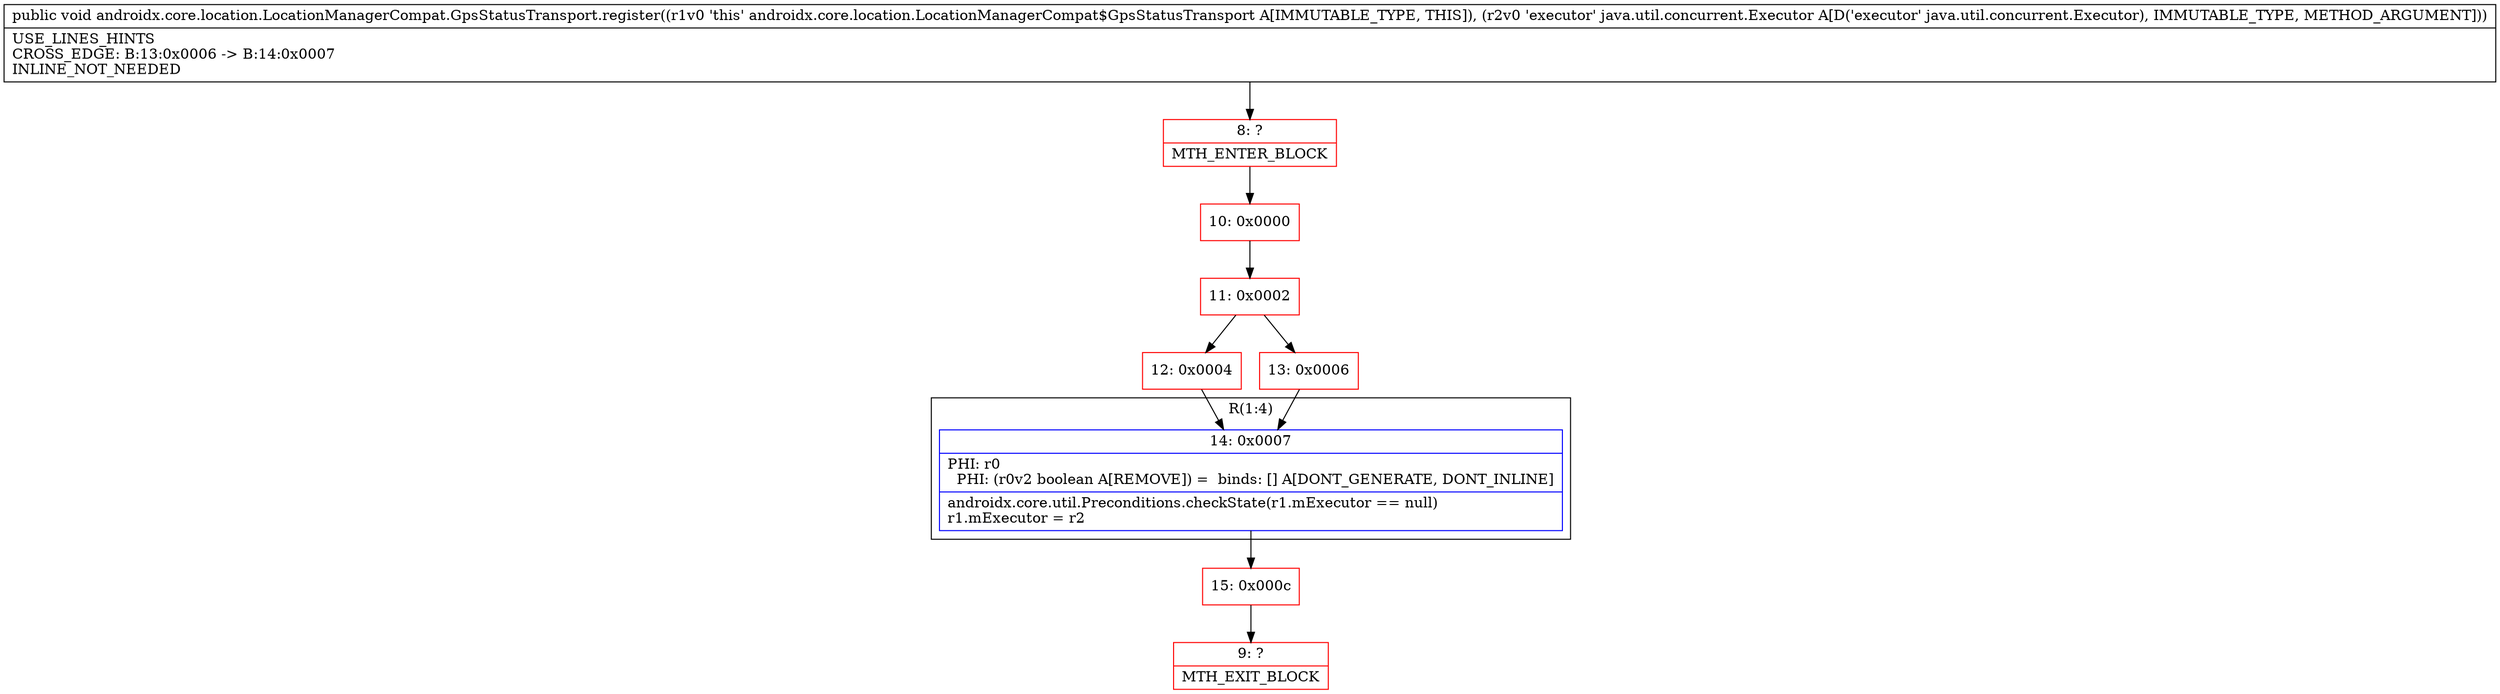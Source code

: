 digraph "CFG forandroidx.core.location.LocationManagerCompat.GpsStatusTransport.register(Ljava\/util\/concurrent\/Executor;)V" {
subgraph cluster_Region_1543674948 {
label = "R(1:4)";
node [shape=record,color=blue];
Node_14 [shape=record,label="{14\:\ 0x0007|PHI: r0 \l  PHI: (r0v2 boolean A[REMOVE]) =  binds: [] A[DONT_GENERATE, DONT_INLINE]\l|androidx.core.util.Preconditions.checkState(r1.mExecutor == null)\lr1.mExecutor = r2\l}"];
}
Node_8 [shape=record,color=red,label="{8\:\ ?|MTH_ENTER_BLOCK\l}"];
Node_10 [shape=record,color=red,label="{10\:\ 0x0000}"];
Node_11 [shape=record,color=red,label="{11\:\ 0x0002}"];
Node_12 [shape=record,color=red,label="{12\:\ 0x0004}"];
Node_15 [shape=record,color=red,label="{15\:\ 0x000c}"];
Node_9 [shape=record,color=red,label="{9\:\ ?|MTH_EXIT_BLOCK\l}"];
Node_13 [shape=record,color=red,label="{13\:\ 0x0006}"];
MethodNode[shape=record,label="{public void androidx.core.location.LocationManagerCompat.GpsStatusTransport.register((r1v0 'this' androidx.core.location.LocationManagerCompat$GpsStatusTransport A[IMMUTABLE_TYPE, THIS]), (r2v0 'executor' java.util.concurrent.Executor A[D('executor' java.util.concurrent.Executor), IMMUTABLE_TYPE, METHOD_ARGUMENT]))  | USE_LINES_HINTS\lCROSS_EDGE: B:13:0x0006 \-\> B:14:0x0007\lINLINE_NOT_NEEDED\l}"];
MethodNode -> Node_8;Node_14 -> Node_15;
Node_8 -> Node_10;
Node_10 -> Node_11;
Node_11 -> Node_12;
Node_11 -> Node_13;
Node_12 -> Node_14;
Node_15 -> Node_9;
Node_13 -> Node_14;
}

